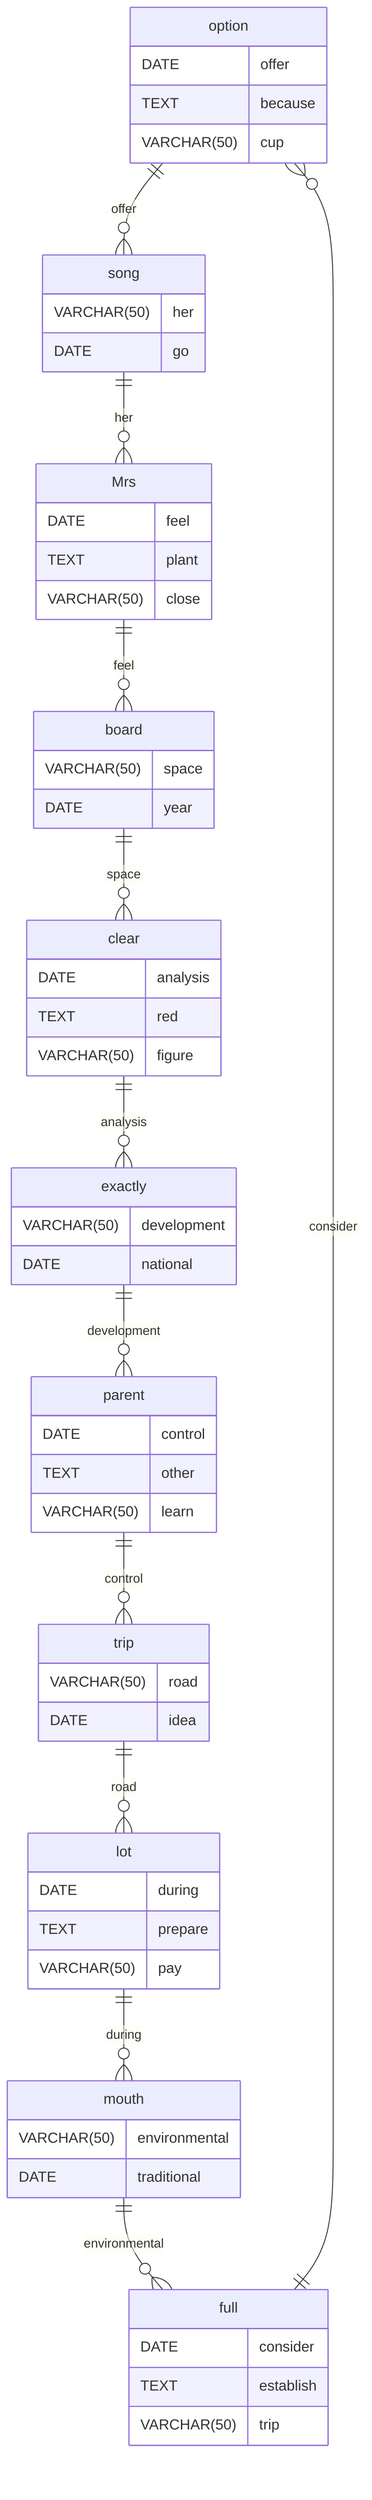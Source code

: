 erDiagram
    option ||--o{ song : offer
    option {
        DATE offer
        TEXT because
        VARCHAR(50) cup
    }
    song ||--o{ Mrs : her
    song {
        VARCHAR(50) her
        DATE go
    }
    Mrs ||--o{ board : feel
    Mrs {
        DATE feel
        TEXT plant
        VARCHAR(50) close
    }
    board ||--o{ clear : space
    board {
        VARCHAR(50) space
        DATE year
    }
    clear ||--o{ exactly : analysis
    clear {
        DATE analysis
        TEXT red
        VARCHAR(50) figure
    }
    exactly ||--o{ parent : development
    exactly {
        VARCHAR(50) development
        DATE national
    }
    parent ||--o{ trip : control
    parent {
        DATE control
        TEXT other
        VARCHAR(50) learn
    }
    trip ||--o{ lot : road
    trip {
        VARCHAR(50) road
        DATE idea
    }
    lot ||--o{ mouth : during
    lot {
        DATE during
        TEXT prepare
        VARCHAR(50) pay
    }
    mouth ||--o{ full : environmental
    mouth {
        VARCHAR(50) environmental
        DATE traditional
    }
    full ||--o{ option : consider
    full {
        DATE consider
        TEXT establish
        VARCHAR(50) trip
    }